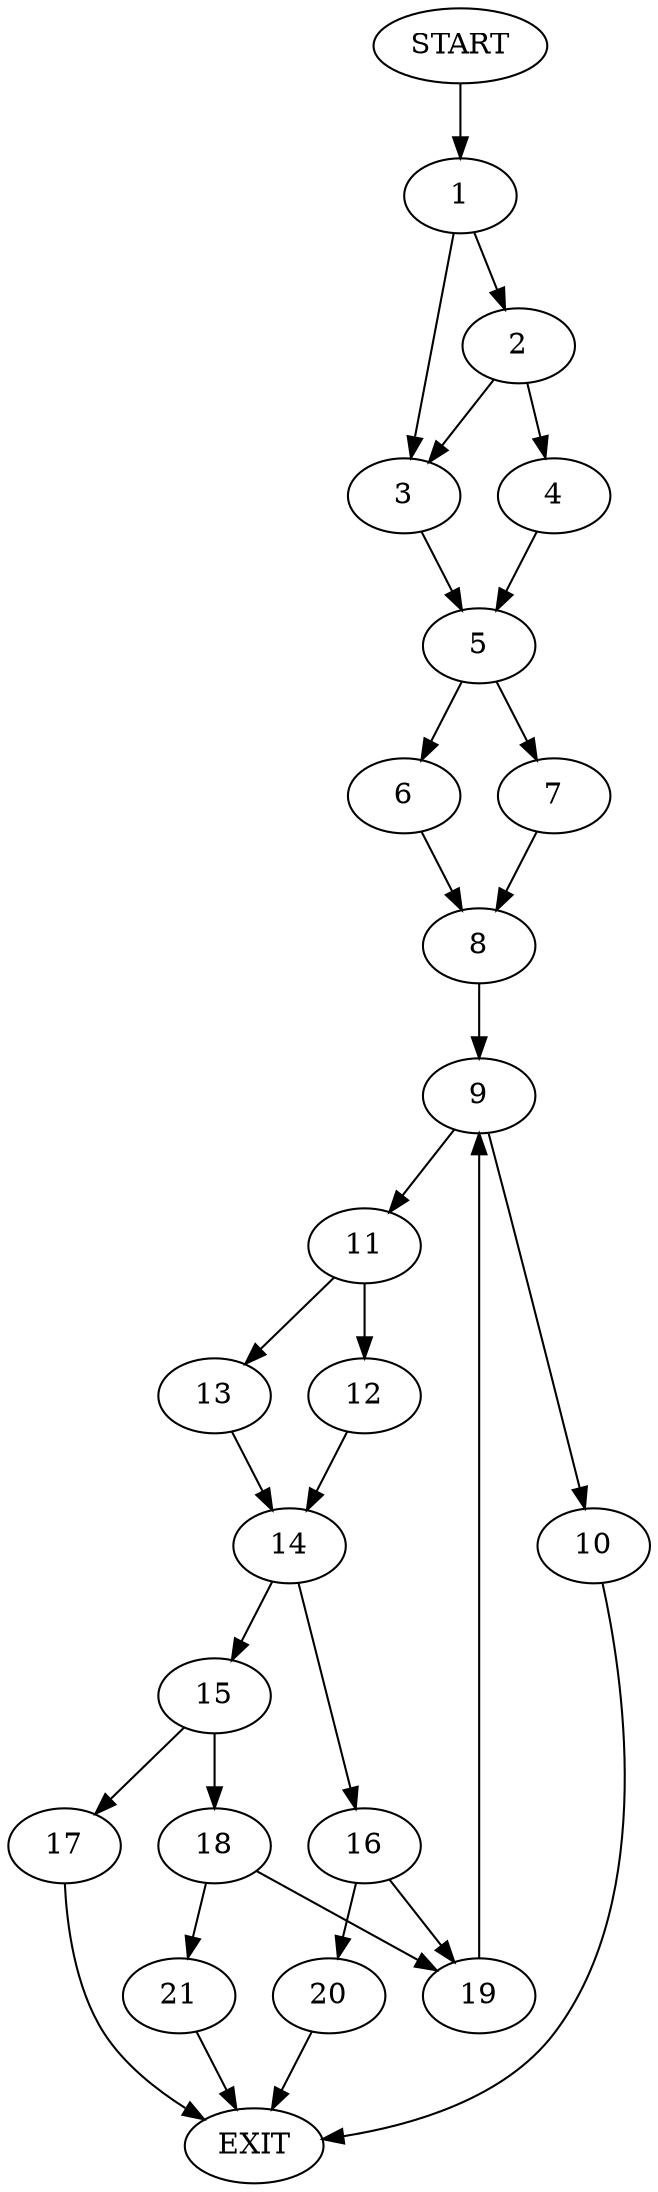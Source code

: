 digraph {
0 [label="START"]
22 [label="EXIT"]
0 -> 1
1 -> 2
1 -> 3
2 -> 4
2 -> 3
3 -> 5
4 -> 5
5 -> 6
5 -> 7
6 -> 8
7 -> 8
8 -> 9
9 -> 10
9 -> 11
10 -> 22
11 -> 12
11 -> 13
12 -> 14
13 -> 14
14 -> 15
14 -> 16
15 -> 17
15 -> 18
16 -> 19
16 -> 20
20 -> 22
19 -> 9
18 -> 21
18 -> 19
17 -> 22
21 -> 22
}
